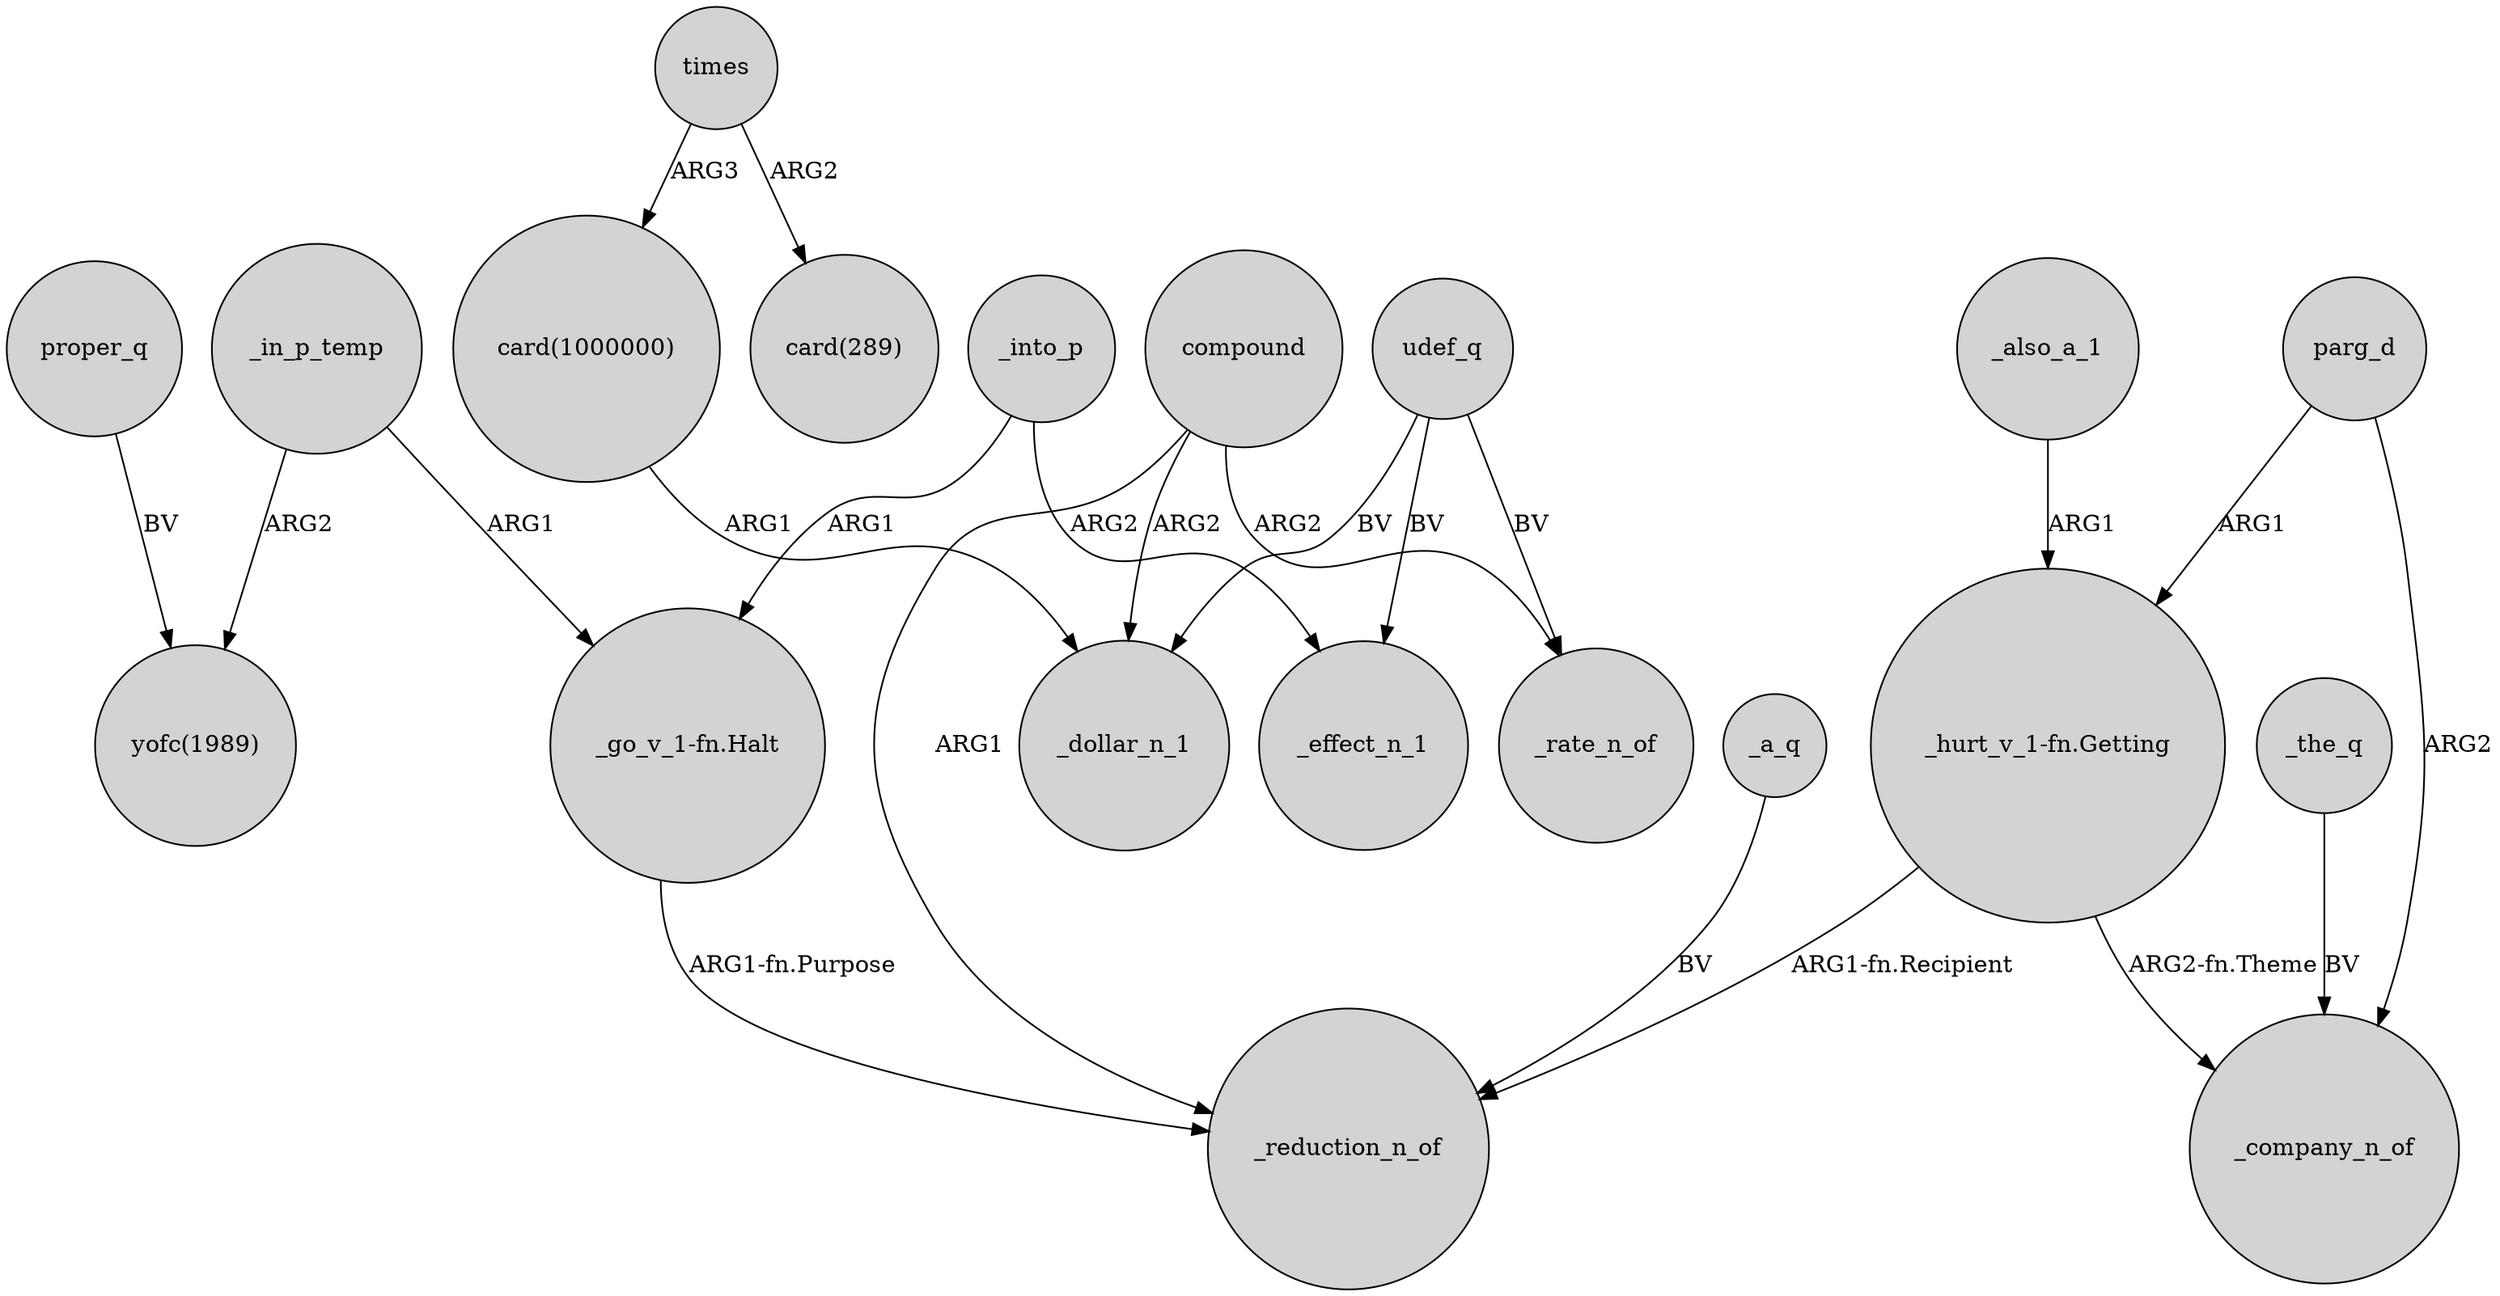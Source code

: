 digraph {
	node [shape=circle style=filled]
	_in_p_temp -> "yofc(1989)" [label=ARG2]
	_into_p -> "_go_v_1-fn.Halt" [label=ARG1]
	times -> "card(289)" [label=ARG2]
	_into_p -> _effect_n_1 [label=ARG2]
	times -> "card(1000000)" [label=ARG3]
	compound -> _reduction_n_of [label=ARG1]
	_in_p_temp -> "_go_v_1-fn.Halt" [label=ARG1]
	"_go_v_1-fn.Halt" -> _reduction_n_of [label="ARG1-fn.Purpose"]
	parg_d -> _company_n_of [label=ARG2]
	compound -> _dollar_n_1 [label=ARG2]
	udef_q -> _rate_n_of [label=BV]
	parg_d -> "_hurt_v_1-fn.Getting" [label=ARG1]
	compound -> _rate_n_of [label=ARG2]
	udef_q -> _dollar_n_1 [label=BV]
	proper_q -> "yofc(1989)" [label=BV]
	"card(1000000)" -> _dollar_n_1 [label=ARG1]
	udef_q -> _effect_n_1 [label=BV]
	_also_a_1 -> "_hurt_v_1-fn.Getting" [label=ARG1]
	_a_q -> _reduction_n_of [label=BV]
	_the_q -> _company_n_of [label=BV]
	"_hurt_v_1-fn.Getting" -> _company_n_of [label="ARG2-fn.Theme"]
	"_hurt_v_1-fn.Getting" -> _reduction_n_of [label="ARG1-fn.Recipient"]
}
